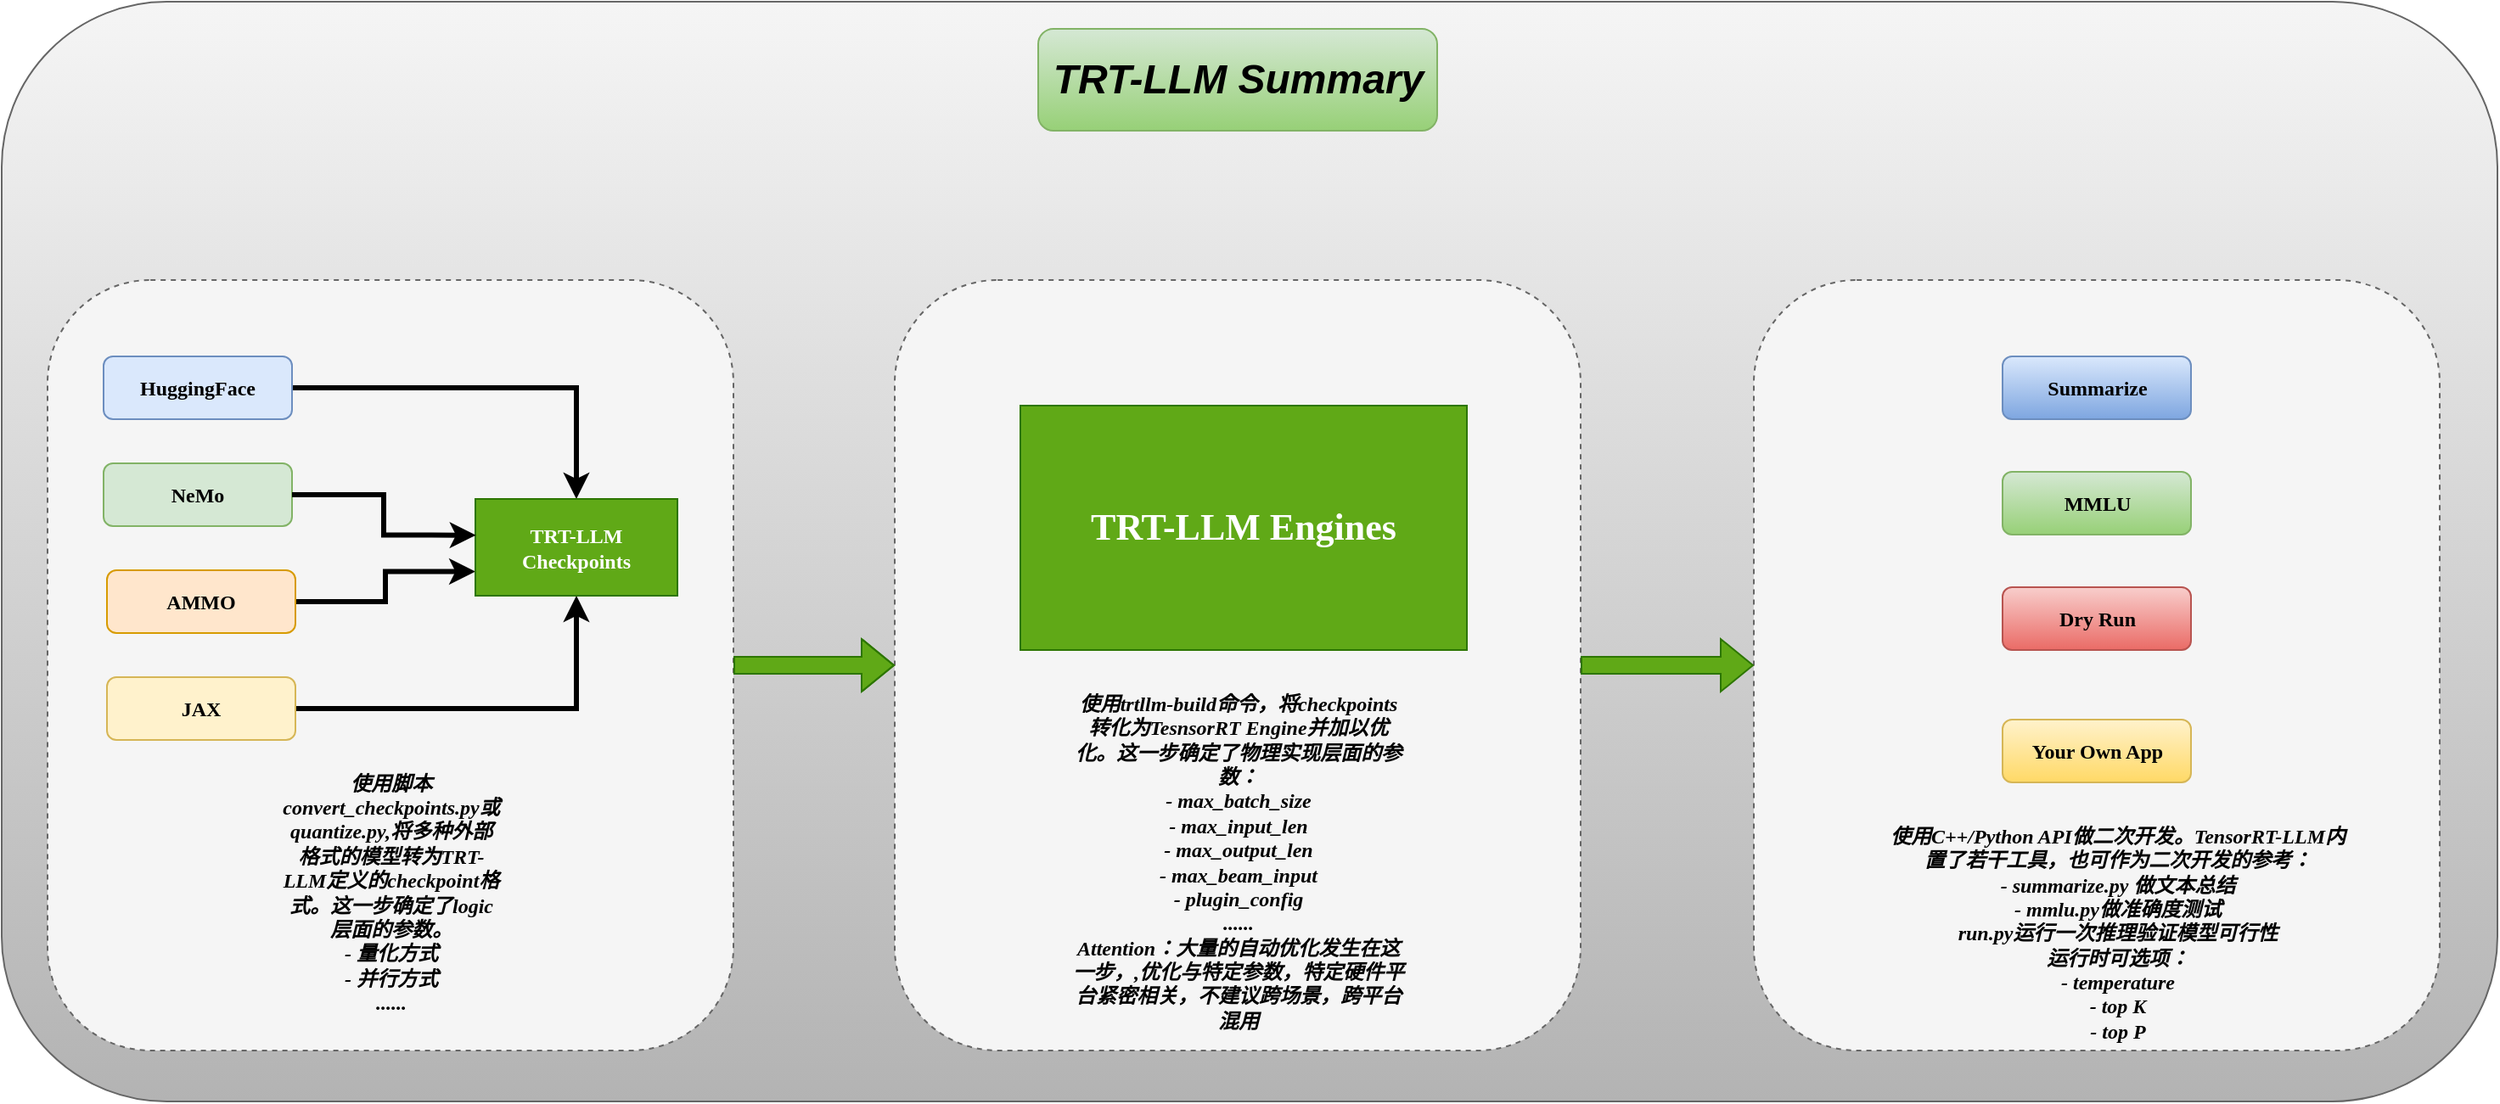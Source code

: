 <mxfile version="24.7.16">
  <diagram name="Page-1" id="Dnxth_gKGoHQhTlkixaQ">
    <mxGraphModel dx="827" dy="881" grid="0" gridSize="10" guides="1" tooltips="0" connect="1" arrows="0" fold="1" page="0" pageScale="1" pageWidth="850" pageHeight="1100" math="0" shadow="0">
      <root>
        <mxCell id="0" />
        <mxCell id="1" parent="0" />
        <mxCell id="gxb3YtXBHtRbfXQBGh1x-18" value="" style="rounded=1;whiteSpace=wrap;html=1;fillColor=#f5f5f5;gradientColor=#b3b3b3;strokeColor=#666666;" vertex="1" parent="1">
          <mxGeometry x="36" y="-79" width="1470" height="648" as="geometry" />
        </mxCell>
        <mxCell id="gxb3YtXBHtRbfXQBGh1x-2" value="" style="rounded=1;whiteSpace=wrap;html=1;fillColor=#f5f5f5;fontColor=#333333;strokeColor=#666666;dashed=1;" vertex="1" parent="1">
          <mxGeometry x="63" y="85" width="404" height="454" as="geometry" />
        </mxCell>
        <mxCell id="gxb3YtXBHtRbfXQBGh1x-8" style="edgeStyle=orthogonalEdgeStyle;rounded=0;orthogonalLoop=1;jettySize=auto;html=1;exitX=1;exitY=0.5;exitDx=0;exitDy=0;entryX=0.5;entryY=0;entryDx=0;entryDy=0;strokeWidth=3;" edge="1" parent="1" source="gxb3YtXBHtRbfXQBGh1x-3" target="gxb3YtXBHtRbfXQBGh1x-7">
          <mxGeometry relative="1" as="geometry" />
        </mxCell>
        <mxCell id="gxb3YtXBHtRbfXQBGh1x-3" value="&lt;font face=&quot;Georgia&quot;&gt;&lt;b&gt;HuggingFace&lt;/b&gt;&lt;/font&gt;" style="rounded=1;whiteSpace=wrap;html=1;fillColor=#dae8fc;strokeColor=#6c8ebf;" vertex="1" parent="1">
          <mxGeometry x="96" y="130" width="111" height="37" as="geometry" />
        </mxCell>
        <mxCell id="gxb3YtXBHtRbfXQBGh1x-4" value="&lt;font face=&quot;Georgia&quot;&gt;&lt;b&gt;NeMo&lt;/b&gt;&lt;/font&gt;" style="rounded=1;whiteSpace=wrap;html=1;fillColor=#d5e8d4;strokeColor=#82b366;" vertex="1" parent="1">
          <mxGeometry x="96" y="193" width="111" height="37" as="geometry" />
        </mxCell>
        <mxCell id="gxb3YtXBHtRbfXQBGh1x-13" style="edgeStyle=orthogonalEdgeStyle;rounded=0;orthogonalLoop=1;jettySize=auto;html=1;exitX=1;exitY=0.5;exitDx=0;exitDy=0;entryX=0;entryY=0.75;entryDx=0;entryDy=0;strokeWidth=3;" edge="1" parent="1" source="gxb3YtXBHtRbfXQBGh1x-5" target="gxb3YtXBHtRbfXQBGh1x-7">
          <mxGeometry relative="1" as="geometry" />
        </mxCell>
        <mxCell id="gxb3YtXBHtRbfXQBGh1x-5" value="&lt;font face=&quot;Georgia&quot;&gt;&lt;b&gt;AMMO&lt;/b&gt;&lt;/font&gt;" style="rounded=1;whiteSpace=wrap;html=1;fillColor=#ffe6cc;strokeColor=#d79b00;" vertex="1" parent="1">
          <mxGeometry x="98" y="256" width="111" height="37" as="geometry" />
        </mxCell>
        <mxCell id="gxb3YtXBHtRbfXQBGh1x-12" style="edgeStyle=orthogonalEdgeStyle;rounded=0;orthogonalLoop=1;jettySize=auto;html=1;exitX=1;exitY=0.5;exitDx=0;exitDy=0;entryX=0.5;entryY=1;entryDx=0;entryDy=0;strokeWidth=3;" edge="1" parent="1" source="gxb3YtXBHtRbfXQBGh1x-6" target="gxb3YtXBHtRbfXQBGh1x-7">
          <mxGeometry relative="1" as="geometry" />
        </mxCell>
        <mxCell id="gxb3YtXBHtRbfXQBGh1x-6" value="&lt;font face=&quot;Georgia&quot;&gt;&lt;b&gt;JAX&lt;/b&gt;&lt;/font&gt;" style="rounded=1;whiteSpace=wrap;html=1;fillColor=#fff2cc;strokeColor=#d6b656;" vertex="1" parent="1">
          <mxGeometry x="98" y="319" width="111" height="37" as="geometry" />
        </mxCell>
        <mxCell id="gxb3YtXBHtRbfXQBGh1x-7" value="&lt;font face=&quot;Georgia&quot;&gt;&lt;b&gt;TRT-LLM Checkpoints&lt;/b&gt;&lt;/font&gt;" style="rounded=0;whiteSpace=wrap;html=1;fillColor=#60a917;fontColor=#ffffff;strokeColor=#2D7600;" vertex="1" parent="1">
          <mxGeometry x="315" y="214" width="119" height="57" as="geometry" />
        </mxCell>
        <mxCell id="gxb3YtXBHtRbfXQBGh1x-15" style="edgeStyle=orthogonalEdgeStyle;rounded=0;orthogonalLoop=1;jettySize=auto;html=1;exitX=1;exitY=0.5;exitDx=0;exitDy=0;entryX=0.003;entryY=0.374;entryDx=0;entryDy=0;entryPerimeter=0;strokeWidth=3;" edge="1" parent="1" source="gxb3YtXBHtRbfXQBGh1x-4" target="gxb3YtXBHtRbfXQBGh1x-7">
          <mxGeometry relative="1" as="geometry" />
        </mxCell>
        <mxCell id="gxb3YtXBHtRbfXQBGh1x-17" value="&lt;font face=&quot;Georgia&quot;&gt;&lt;b&gt;&lt;i&gt;使用脚本convert_checkpoints.py或quantize.py,将多种外部格式的模型转为TRT-LLM定义的checkpoint格式。这一步确定了logic层面的参数。&lt;/i&gt;&lt;/b&gt;&lt;/font&gt;&lt;div&gt;&lt;font face=&quot;H1mTjM_NjgeySvcvMKn4&quot;&gt;&lt;b&gt;&lt;i&gt;- 量化方式&lt;/i&gt;&lt;/b&gt;&lt;/font&gt;&lt;/div&gt;&lt;div&gt;&lt;font face=&quot;H1mTjM_NjgeySvcvMKn4&quot;&gt;&lt;b&gt;&lt;i&gt;- 并行方式&lt;/i&gt;&lt;/b&gt;&lt;/font&gt;&lt;/div&gt;&lt;div&gt;&lt;font face=&quot;H1mTjM_NjgeySvcvMKn4&quot;&gt;&lt;b&gt;&lt;i&gt;......&lt;/i&gt;&lt;/b&gt;&lt;/font&gt;&lt;/div&gt;" style="text;html=1;align=center;verticalAlign=middle;whiteSpace=wrap;rounded=0;" vertex="1" parent="1">
          <mxGeometry x="199.5" y="431" width="131" height="30" as="geometry" />
        </mxCell>
        <mxCell id="gxb3YtXBHtRbfXQBGh1x-19" value="" style="rounded=1;whiteSpace=wrap;html=1;fillColor=#f5f5f5;fontColor=#333333;strokeColor=#666666;dashed=1;" vertex="1" parent="1">
          <mxGeometry x="562" y="85" width="404" height="454" as="geometry" />
        </mxCell>
        <mxCell id="gxb3YtXBHtRbfXQBGh1x-20" value="&lt;b&gt;&lt;i&gt;&lt;font face=&quot;Georgia&quot;&gt;使用trtllm-build命令，将checkpoints转化为TesnsorRT Engine并加以优化。这一步确定了物理实现层面的参数：&lt;/font&gt;&lt;/i&gt;&lt;/b&gt;&lt;div&gt;&lt;b&gt;&lt;i&gt;&lt;font face=&quot;Georgia&quot;&gt;- max_batch_size&lt;/font&gt;&lt;/i&gt;&lt;/b&gt;&lt;/div&gt;&lt;div&gt;&lt;b&gt;&lt;i&gt;&lt;font face=&quot;Georgia&quot;&gt;- max_input_len&lt;/font&gt;&lt;/i&gt;&lt;/b&gt;&lt;/div&gt;&lt;div&gt;&lt;b&gt;&lt;i&gt;&lt;font face=&quot;Georgia&quot;&gt;- max_output_len&lt;/font&gt;&lt;/i&gt;&lt;/b&gt;&lt;/div&gt;&lt;div&gt;&lt;b&gt;&lt;i&gt;&lt;font face=&quot;Georgia&quot;&gt;- max_beam_input&lt;/font&gt;&lt;/i&gt;&lt;/b&gt;&lt;/div&gt;&lt;div&gt;&lt;b&gt;&lt;i&gt;&lt;font face=&quot;Georgia&quot;&gt;- plugin_config&lt;/font&gt;&lt;/i&gt;&lt;/b&gt;&lt;/div&gt;&lt;div&gt;&lt;font face=&quot;Georgia&quot;&gt;&lt;b&gt;&lt;i&gt;......&lt;/i&gt;&lt;/b&gt;&lt;/font&gt;&lt;/div&gt;&lt;div&gt;&lt;font face=&quot;Georgia&quot;&gt;&lt;b&gt;&lt;i&gt;Attention：大量的自动优化发生在这一步，,优化与特定参数，特定硬件平台紧密相关，不建议跨场景，跨平台混用&lt;/i&gt;&lt;/b&gt;&lt;/font&gt;&lt;/div&gt;" style="text;html=1;align=center;verticalAlign=middle;whiteSpace=wrap;rounded=0;" vertex="1" parent="1">
          <mxGeometry x="663.5" y="413" width="201" height="30" as="geometry" />
        </mxCell>
        <mxCell id="gxb3YtXBHtRbfXQBGh1x-21" value="&lt;font size=&quot;1&quot; face=&quot;Georgia&quot;&gt;&lt;b style=&quot;font-size: 22px;&quot;&gt;TRT-LLM Engines&lt;/b&gt;&lt;/font&gt;" style="rounded=0;whiteSpace=wrap;html=1;fillColor=#60a917;fontColor=#ffffff;strokeColor=#2D7600;" vertex="1" parent="1">
          <mxGeometry x="636" y="159" width="263" height="144" as="geometry" />
        </mxCell>
        <mxCell id="gxb3YtXBHtRbfXQBGh1x-23" value="" style="shape=flexArrow;endArrow=classic;html=1;rounded=0;entryX=0;entryY=0.5;entryDx=0;entryDy=0;exitX=1;exitY=0.5;exitDx=0;exitDy=0;fillColor=#60a917;strokeColor=#2D7600;" edge="1" parent="1" source="gxb3YtXBHtRbfXQBGh1x-2" target="gxb3YtXBHtRbfXQBGh1x-19">
          <mxGeometry width="50" height="50" relative="1" as="geometry">
            <mxPoint x="500" y="597" as="sourcePoint" />
            <mxPoint x="550" y="547" as="targetPoint" />
            <Array as="points">
              <mxPoint x="514" y="312" />
            </Array>
          </mxGeometry>
        </mxCell>
        <mxCell id="gxb3YtXBHtRbfXQBGh1x-24" value="" style="rounded=1;whiteSpace=wrap;html=1;fillColor=#f5f5f5;fontColor=#333333;strokeColor=#666666;dashed=1;" vertex="1" parent="1">
          <mxGeometry x="1068" y="85" width="404" height="454" as="geometry" />
        </mxCell>
        <mxCell id="gxb3YtXBHtRbfXQBGh1x-26" value="&lt;b&gt;&lt;i&gt;&lt;font style=&quot;font-size: 24px;&quot;&gt;TRT-LLM Summary&lt;/font&gt;&lt;/i&gt;&lt;/b&gt;" style="rounded=1;whiteSpace=wrap;html=1;fillColor=#d5e8d4;gradientColor=#97d077;strokeColor=#82b366;" vertex="1" parent="1">
          <mxGeometry x="646.5" y="-63" width="235" height="60" as="geometry" />
        </mxCell>
        <mxCell id="gxb3YtXBHtRbfXQBGh1x-28" value="" style="shape=flexArrow;endArrow=classic;html=1;rounded=0;entryX=0;entryY=0.5;entryDx=0;entryDy=0;exitX=1;exitY=0.5;exitDx=0;exitDy=0;fillColor=#60a917;strokeColor=#2D7600;" edge="1" parent="1" source="gxb3YtXBHtRbfXQBGh1x-19" target="gxb3YtXBHtRbfXQBGh1x-24">
          <mxGeometry width="50" height="50" relative="1" as="geometry">
            <mxPoint x="988" y="493" as="sourcePoint" />
            <mxPoint x="1038" y="443" as="targetPoint" />
          </mxGeometry>
        </mxCell>
        <mxCell id="gxb3YtXBHtRbfXQBGh1x-29" value="&lt;font face=&quot;Georgia&quot;&gt;&lt;b&gt;Summarize&lt;/b&gt;&lt;/font&gt;" style="rounded=1;whiteSpace=wrap;html=1;fillColor=#dae8fc;strokeColor=#6c8ebf;gradientColor=#7ea6e0;" vertex="1" parent="1">
          <mxGeometry x="1214.5" y="130" width="111" height="37" as="geometry" />
        </mxCell>
        <mxCell id="gxb3YtXBHtRbfXQBGh1x-30" value="&lt;font face=&quot;Georgia&quot;&gt;&lt;b&gt;MMLU&lt;/b&gt;&lt;/font&gt;" style="rounded=1;whiteSpace=wrap;html=1;fillColor=#d5e8d4;strokeColor=#82b366;gradientColor=#97d077;" vertex="1" parent="1">
          <mxGeometry x="1214.5" y="198" width="111" height="37" as="geometry" />
        </mxCell>
        <mxCell id="gxb3YtXBHtRbfXQBGh1x-31" value="&lt;font face=&quot;Georgia&quot;&gt;&lt;b&gt;Dry Run&lt;/b&gt;&lt;/font&gt;" style="rounded=1;whiteSpace=wrap;html=1;fillColor=#f8cecc;strokeColor=#b85450;gradientColor=#ea6b66;" vertex="1" parent="1">
          <mxGeometry x="1214.5" y="266" width="111" height="37" as="geometry" />
        </mxCell>
        <mxCell id="gxb3YtXBHtRbfXQBGh1x-32" value="&lt;font face=&quot;Georgia&quot;&gt;&lt;b&gt;Your Own App&lt;/b&gt;&lt;/font&gt;" style="rounded=1;whiteSpace=wrap;html=1;fillColor=#fff2cc;strokeColor=#d6b656;gradientColor=#ffd966;" vertex="1" parent="1">
          <mxGeometry x="1214.5" y="344" width="111" height="37" as="geometry" />
        </mxCell>
        <mxCell id="gxb3YtXBHtRbfXQBGh1x-33" value="&lt;b&gt;&lt;i&gt;&lt;font face=&quot;Georgia&quot;&gt;使用C++/Python API做二次开发。TensorRT-LLM内置了若干工具，也可作为二次开发的参考：&lt;/font&gt;&lt;/i&gt;&lt;/b&gt;&lt;div&gt;&lt;b&gt;&lt;i&gt;&lt;font face=&quot;gxJNCz7kMzl2N45EjSzo&quot;&gt;- summarize.py 做文本总结&lt;/font&gt;&lt;/i&gt;&lt;/b&gt;&lt;/div&gt;&lt;div&gt;&lt;b&gt;&lt;i&gt;&lt;font face=&quot;gxJNCz7kMzl2N45EjSzo&quot;&gt;- mmlu.py做准确度测试&lt;/font&gt;&lt;/i&gt;&lt;/b&gt;&lt;/div&gt;&lt;div&gt;&lt;b&gt;&lt;i&gt;&lt;font face=&quot;gxJNCz7kMzl2N45EjSzo&quot;&gt;run.py运行一次推理验证模型可行性&lt;/font&gt;&lt;/i&gt;&lt;/b&gt;&lt;/div&gt;&lt;div&gt;&lt;b&gt;&lt;i&gt;&lt;font face=&quot;gxJNCz7kMzl2N45EjSzo&quot;&gt;运行时可选项：&lt;/font&gt;&lt;/i&gt;&lt;/b&gt;&lt;/div&gt;&lt;div&gt;&lt;b&gt;&lt;i&gt;&lt;font face=&quot;gxJNCz7kMzl2N45EjSzo&quot;&gt;- temperature&lt;/font&gt;&lt;/i&gt;&lt;/b&gt;&lt;/div&gt;&lt;div&gt;&lt;b&gt;&lt;i&gt;&lt;font face=&quot;gxJNCz7kMzl2N45EjSzo&quot;&gt;- top K&lt;/font&gt;&lt;/i&gt;&lt;/b&gt;&lt;/div&gt;&lt;div&gt;&lt;b&gt;&lt;i&gt;&lt;font face=&quot;gxJNCz7kMzl2N45EjSzo&quot;&gt;- top P&lt;/font&gt;&lt;/i&gt;&lt;/b&gt;&lt;/div&gt;" style="text;html=1;align=center;verticalAlign=middle;whiteSpace=wrap;rounded=0;" vertex="1" parent="1">
          <mxGeometry x="1146" y="455" width="273" height="30" as="geometry" />
        </mxCell>
      </root>
    </mxGraphModel>
  </diagram>
</mxfile>
